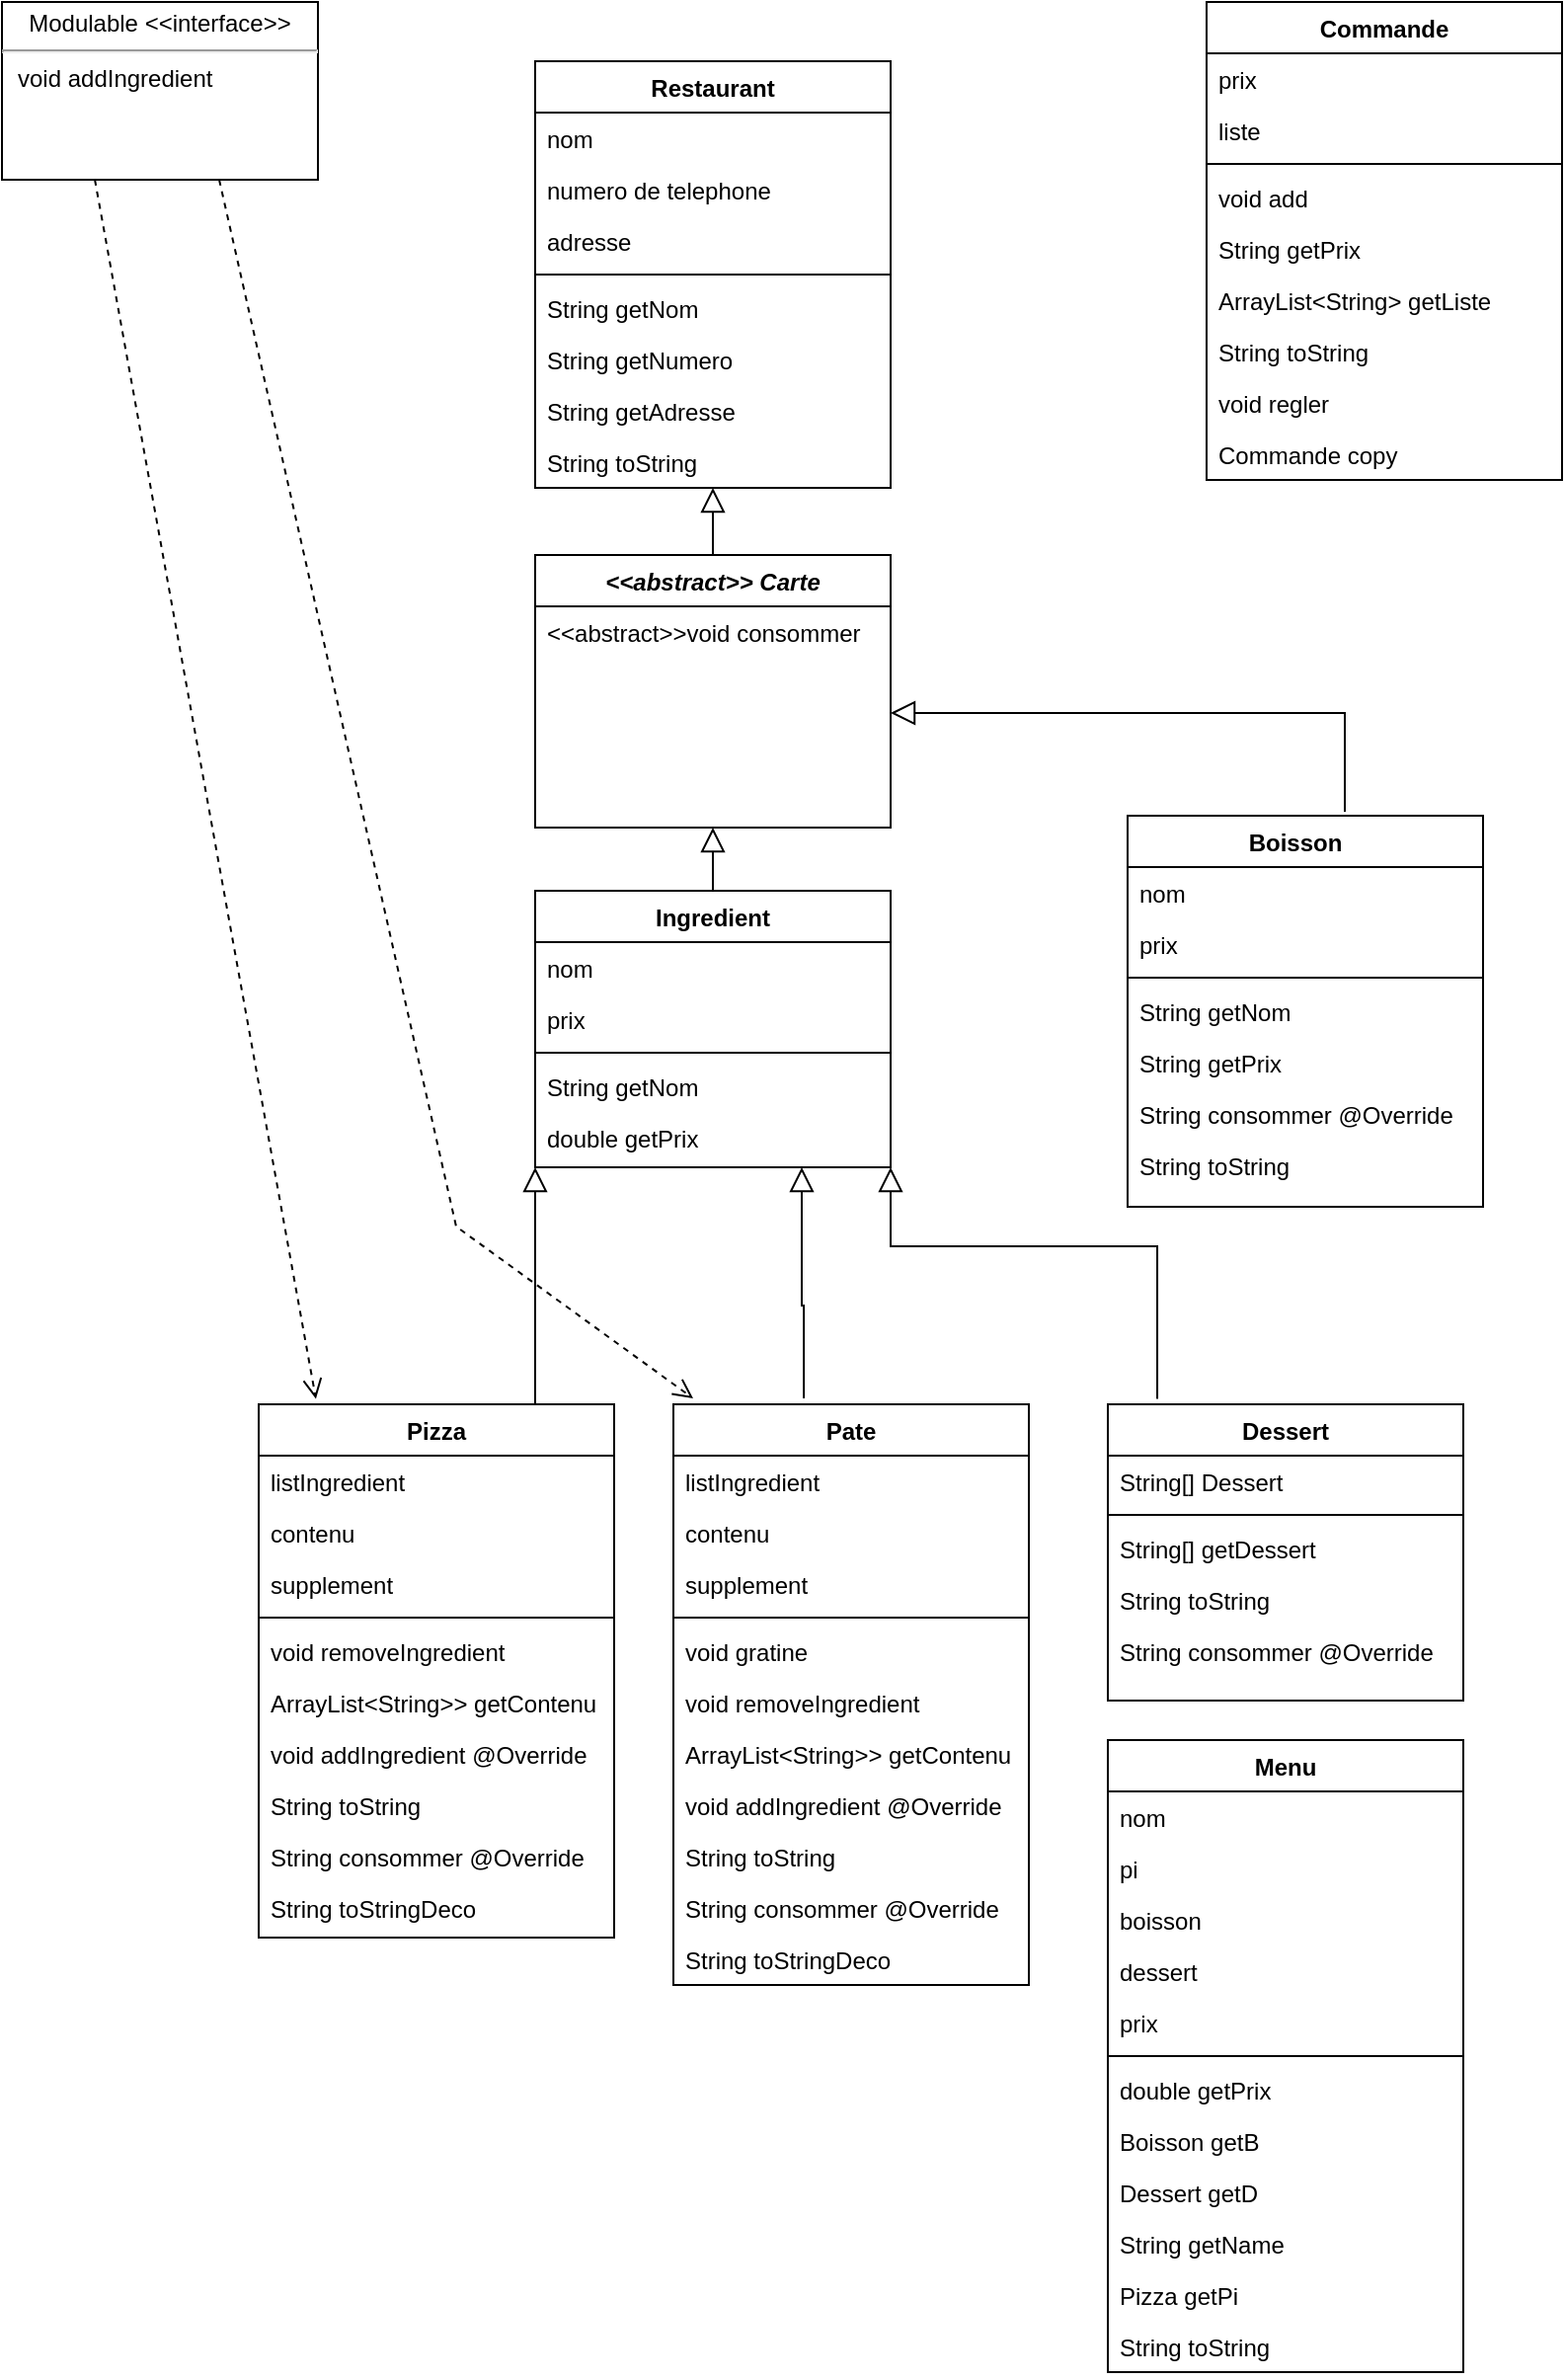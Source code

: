 <mxfile version="15.9.1" type="github">
  <diagram id="C5RBs43oDa-KdzZeNtuy" name="Page-1">
    <mxGraphModel dx="1997" dy="1205" grid="1" gridSize="10" guides="1" tooltips="1" connect="1" arrows="1" fold="1" page="1" pageScale="1" pageWidth="827" pageHeight="1169" math="0" shadow="0">
      <root>
        <mxCell id="WIyWlLk6GJQsqaUBKTNV-0" />
        <mxCell id="WIyWlLk6GJQsqaUBKTNV-1" parent="WIyWlLk6GJQsqaUBKTNV-0" />
        <mxCell id="zkfFHV4jXpPFQw0GAbJ--0" value="Restaurant" style="swimlane;fontStyle=1;align=center;verticalAlign=top;childLayout=stackLayout;horizontal=1;startSize=26;horizontalStack=0;resizeParent=1;resizeLast=0;collapsible=1;marginBottom=0;rounded=0;shadow=0;strokeWidth=1;" parent="WIyWlLk6GJQsqaUBKTNV-1" vertex="1">
          <mxGeometry x="290" y="50" width="180" height="216" as="geometry">
            <mxRectangle x="230" y="140" width="160" height="26" as="alternateBounds" />
          </mxGeometry>
        </mxCell>
        <mxCell id="zkfFHV4jXpPFQw0GAbJ--1" value="nom" style="text;align=left;verticalAlign=top;spacingLeft=4;spacingRight=4;overflow=hidden;rotatable=0;points=[[0,0.5],[1,0.5]];portConstraint=eastwest;" parent="zkfFHV4jXpPFQw0GAbJ--0" vertex="1">
          <mxGeometry y="26" width="180" height="26" as="geometry" />
        </mxCell>
        <mxCell id="zkfFHV4jXpPFQw0GAbJ--2" value="numero de telephone" style="text;align=left;verticalAlign=top;spacingLeft=4;spacingRight=4;overflow=hidden;rotatable=0;points=[[0,0.5],[1,0.5]];portConstraint=eastwest;rounded=0;shadow=0;html=0;" parent="zkfFHV4jXpPFQw0GAbJ--0" vertex="1">
          <mxGeometry y="52" width="180" height="26" as="geometry" />
        </mxCell>
        <mxCell id="zkfFHV4jXpPFQw0GAbJ--3" value="adresse" style="text;align=left;verticalAlign=top;spacingLeft=4;spacingRight=4;overflow=hidden;rotatable=0;points=[[0,0.5],[1,0.5]];portConstraint=eastwest;rounded=0;shadow=0;html=0;" parent="zkfFHV4jXpPFQw0GAbJ--0" vertex="1">
          <mxGeometry y="78" width="180" height="26" as="geometry" />
        </mxCell>
        <mxCell id="zkfFHV4jXpPFQw0GAbJ--4" value="" style="line;html=1;strokeWidth=1;align=left;verticalAlign=middle;spacingTop=-1;spacingLeft=3;spacingRight=3;rotatable=0;labelPosition=right;points=[];portConstraint=eastwest;" parent="zkfFHV4jXpPFQw0GAbJ--0" vertex="1">
          <mxGeometry y="104" width="180" height="8" as="geometry" />
        </mxCell>
        <mxCell id="zkfFHV4jXpPFQw0GAbJ--5" value="String getNom" style="text;align=left;verticalAlign=top;spacingLeft=4;spacingRight=4;overflow=hidden;rotatable=0;points=[[0,0.5],[1,0.5]];portConstraint=eastwest;" parent="zkfFHV4jXpPFQw0GAbJ--0" vertex="1">
          <mxGeometry y="112" width="180" height="26" as="geometry" />
        </mxCell>
        <mxCell id="q34xZDGf0v6jk9sC9cju-0" value="String getNumero" style="text;align=left;verticalAlign=top;spacingLeft=4;spacingRight=4;overflow=hidden;rotatable=0;points=[[0,0.5],[1,0.5]];portConstraint=eastwest;" parent="zkfFHV4jXpPFQw0GAbJ--0" vertex="1">
          <mxGeometry y="138" width="180" height="26" as="geometry" />
        </mxCell>
        <mxCell id="q34xZDGf0v6jk9sC9cju-1" value="String getAdresse" style="text;align=left;verticalAlign=top;spacingLeft=4;spacingRight=4;overflow=hidden;rotatable=0;points=[[0,0.5],[1,0.5]];portConstraint=eastwest;" parent="zkfFHV4jXpPFQw0GAbJ--0" vertex="1">
          <mxGeometry y="164" width="180" height="26" as="geometry" />
        </mxCell>
        <mxCell id="q34xZDGf0v6jk9sC9cju-2" value="String toString" style="text;align=left;verticalAlign=top;spacingLeft=4;spacingRight=4;overflow=hidden;rotatable=0;points=[[0,0.5],[1,0.5]];portConstraint=eastwest;" parent="zkfFHV4jXpPFQw0GAbJ--0" vertex="1">
          <mxGeometry y="190" width="180" height="26" as="geometry" />
        </mxCell>
        <mxCell id="zkfFHV4jXpPFQw0GAbJ--6" value="&lt;&lt;abstract&gt;&gt; Carte" style="swimlane;fontStyle=3;align=center;verticalAlign=top;childLayout=stackLayout;horizontal=1;startSize=26;horizontalStack=0;resizeParent=1;resizeLast=0;collapsible=1;marginBottom=0;rounded=0;shadow=0;strokeWidth=1;" parent="WIyWlLk6GJQsqaUBKTNV-1" vertex="1">
          <mxGeometry x="290" y="300" width="180" height="138" as="geometry">
            <mxRectangle x="130" y="380" width="160" height="26" as="alternateBounds" />
          </mxGeometry>
        </mxCell>
        <mxCell id="zkfFHV4jXpPFQw0GAbJ--10" value="&lt;&lt;abstract&gt;&gt;void consommer" style="text;align=left;verticalAlign=top;spacingLeft=4;spacingRight=4;overflow=hidden;rotatable=0;points=[[0,0.5],[1,0.5]];portConstraint=eastwest;fontStyle=0" parent="zkfFHV4jXpPFQw0GAbJ--6" vertex="1">
          <mxGeometry y="26" width="180" height="26" as="geometry" />
        </mxCell>
        <mxCell id="zkfFHV4jXpPFQw0GAbJ--12" value="" style="endArrow=block;endSize=10;endFill=0;shadow=0;strokeWidth=1;rounded=0;edgeStyle=elbowEdgeStyle;elbow=vertical;" parent="WIyWlLk6GJQsqaUBKTNV-1" source="zkfFHV4jXpPFQw0GAbJ--6" target="zkfFHV4jXpPFQw0GAbJ--0" edge="1">
          <mxGeometry width="160" relative="1" as="geometry">
            <mxPoint x="200" y="203" as="sourcePoint" />
            <mxPoint x="200" y="203" as="targetPoint" />
          </mxGeometry>
        </mxCell>
        <mxCell id="q34xZDGf0v6jk9sC9cju-5" value="Ingredient" style="swimlane;fontStyle=1;align=center;verticalAlign=top;childLayout=stackLayout;horizontal=1;startSize=26;horizontalStack=0;resizeParent=1;resizeLast=0;collapsible=1;marginBottom=0;rounded=0;shadow=0;strokeWidth=1;" parent="WIyWlLk6GJQsqaUBKTNV-1" vertex="1">
          <mxGeometry x="290" y="470" width="180" height="140" as="geometry">
            <mxRectangle x="230" y="140" width="160" height="26" as="alternateBounds" />
          </mxGeometry>
        </mxCell>
        <mxCell id="q34xZDGf0v6jk9sC9cju-6" value="nom" style="text;align=left;verticalAlign=top;spacingLeft=4;spacingRight=4;overflow=hidden;rotatable=0;points=[[0,0.5],[1,0.5]];portConstraint=eastwest;" parent="q34xZDGf0v6jk9sC9cju-5" vertex="1">
          <mxGeometry y="26" width="180" height="26" as="geometry" />
        </mxCell>
        <mxCell id="q34xZDGf0v6jk9sC9cju-7" value="prix" style="text;align=left;verticalAlign=top;spacingLeft=4;spacingRight=4;overflow=hidden;rotatable=0;points=[[0,0.5],[1,0.5]];portConstraint=eastwest;rounded=0;shadow=0;html=0;" parent="q34xZDGf0v6jk9sC9cju-5" vertex="1">
          <mxGeometry y="52" width="180" height="26" as="geometry" />
        </mxCell>
        <mxCell id="q34xZDGf0v6jk9sC9cju-9" value="" style="line;html=1;strokeWidth=1;align=left;verticalAlign=middle;spacingTop=-1;spacingLeft=3;spacingRight=3;rotatable=0;labelPosition=right;points=[];portConstraint=eastwest;" parent="q34xZDGf0v6jk9sC9cju-5" vertex="1">
          <mxGeometry y="78" width="180" height="8" as="geometry" />
        </mxCell>
        <mxCell id="q34xZDGf0v6jk9sC9cju-11" value="String getNom   " style="text;align=left;verticalAlign=top;spacingLeft=4;spacingRight=4;overflow=hidden;rotatable=0;points=[[0,0.5],[1,0.5]];portConstraint=eastwest;" parent="q34xZDGf0v6jk9sC9cju-5" vertex="1">
          <mxGeometry y="86" width="180" height="26" as="geometry" />
        </mxCell>
        <mxCell id="q34xZDGf0v6jk9sC9cju-12" value="double getPrix" style="text;align=left;verticalAlign=top;spacingLeft=4;spacingRight=4;overflow=hidden;rotatable=0;points=[[0,0.5],[1,0.5]];portConstraint=eastwest;" parent="q34xZDGf0v6jk9sC9cju-5" vertex="1">
          <mxGeometry y="112" width="180" height="26" as="geometry" />
        </mxCell>
        <mxCell id="q34xZDGf0v6jk9sC9cju-15" value="" style="endArrow=block;endSize=10;endFill=0;shadow=0;strokeWidth=1;rounded=0;edgeStyle=elbowEdgeStyle;elbow=vertical;exitX=0.5;exitY=0;exitDx=0;exitDy=0;entryX=0.5;entryY=1;entryDx=0;entryDy=0;" parent="WIyWlLk6GJQsqaUBKTNV-1" source="q34xZDGf0v6jk9sC9cju-5" target="zkfFHV4jXpPFQw0GAbJ--6" edge="1">
          <mxGeometry width="160" relative="1" as="geometry">
            <mxPoint x="390" y="310" as="sourcePoint" />
            <mxPoint x="359" y="440" as="targetPoint" />
            <Array as="points">
              <mxPoint x="370" y="455" />
            </Array>
          </mxGeometry>
        </mxCell>
        <mxCell id="q34xZDGf0v6jk9sC9cju-16" value="Boisson   " style="swimlane;fontStyle=1;align=center;verticalAlign=top;childLayout=stackLayout;horizontal=1;startSize=26;horizontalStack=0;resizeParent=1;resizeLast=0;collapsible=1;marginBottom=0;rounded=0;shadow=0;strokeWidth=1;" parent="WIyWlLk6GJQsqaUBKTNV-1" vertex="1">
          <mxGeometry x="590" y="432" width="180" height="198" as="geometry">
            <mxRectangle x="230" y="140" width="160" height="26" as="alternateBounds" />
          </mxGeometry>
        </mxCell>
        <mxCell id="q34xZDGf0v6jk9sC9cju-17" value="nom" style="text;align=left;verticalAlign=top;spacingLeft=4;spacingRight=4;overflow=hidden;rotatable=0;points=[[0,0.5],[1,0.5]];portConstraint=eastwest;" parent="q34xZDGf0v6jk9sC9cju-16" vertex="1">
          <mxGeometry y="26" width="180" height="26" as="geometry" />
        </mxCell>
        <mxCell id="q34xZDGf0v6jk9sC9cju-19" value="prix" style="text;align=left;verticalAlign=top;spacingLeft=4;spacingRight=4;overflow=hidden;rotatable=0;points=[[0,0.5],[1,0.5]];portConstraint=eastwest;rounded=0;shadow=0;html=0;" parent="q34xZDGf0v6jk9sC9cju-16" vertex="1">
          <mxGeometry y="52" width="180" height="26" as="geometry" />
        </mxCell>
        <mxCell id="q34xZDGf0v6jk9sC9cju-20" value="" style="line;html=1;strokeWidth=1;align=left;verticalAlign=middle;spacingTop=-1;spacingLeft=3;spacingRight=3;rotatable=0;labelPosition=right;points=[];portConstraint=eastwest;" parent="q34xZDGf0v6jk9sC9cju-16" vertex="1">
          <mxGeometry y="78" width="180" height="8" as="geometry" />
        </mxCell>
        <mxCell id="q34xZDGf0v6jk9sC9cju-21" value="String getNom" style="text;align=left;verticalAlign=top;spacingLeft=4;spacingRight=4;overflow=hidden;rotatable=0;points=[[0,0.5],[1,0.5]];portConstraint=eastwest;" parent="q34xZDGf0v6jk9sC9cju-16" vertex="1">
          <mxGeometry y="86" width="180" height="26" as="geometry" />
        </mxCell>
        <mxCell id="q34xZDGf0v6jk9sC9cju-22" value="String getPrix" style="text;align=left;verticalAlign=top;spacingLeft=4;spacingRight=4;overflow=hidden;rotatable=0;points=[[0,0.5],[1,0.5]];portConstraint=eastwest;" parent="q34xZDGf0v6jk9sC9cju-16" vertex="1">
          <mxGeometry y="112" width="180" height="26" as="geometry" />
        </mxCell>
        <mxCell id="q34xZDGf0v6jk9sC9cju-23" value="String consommer @Override" style="text;align=left;verticalAlign=top;spacingLeft=4;spacingRight=4;overflow=hidden;rotatable=0;points=[[0,0.5],[1,0.5]];portConstraint=eastwest;" parent="q34xZDGf0v6jk9sC9cju-16" vertex="1">
          <mxGeometry y="138" width="180" height="26" as="geometry" />
        </mxCell>
        <mxCell id="q34xZDGf0v6jk9sC9cju-24" value="String toString" style="text;align=left;verticalAlign=top;spacingLeft=4;spacingRight=4;overflow=hidden;rotatable=0;points=[[0,0.5],[1,0.5]];portConstraint=eastwest;" parent="q34xZDGf0v6jk9sC9cju-16" vertex="1">
          <mxGeometry y="164" width="180" height="26" as="geometry" />
        </mxCell>
        <mxCell id="q34xZDGf0v6jk9sC9cju-34" value="" style="endArrow=block;endSize=10;endFill=0;shadow=0;strokeWidth=1;rounded=0;edgeStyle=elbowEdgeStyle;elbow=vertical;" parent="WIyWlLk6GJQsqaUBKTNV-1" edge="1">
          <mxGeometry width="160" relative="1" as="geometry">
            <mxPoint x="700" y="430" as="sourcePoint" />
            <mxPoint x="470" y="380" as="targetPoint" />
            <Array as="points">
              <mxPoint x="590" y="380" />
            </Array>
          </mxGeometry>
        </mxCell>
        <mxCell id="3DKk4VJXZRnFN6itO1Eb-0" value="&lt;p style=&quot;margin: 4px 0px 0px ; text-align: center&quot;&gt;Modulable &amp;lt;&amp;lt;interface&amp;gt;&amp;gt;&lt;/p&gt;&lt;hr&gt;&lt;p style=&quot;margin: 0px ; margin-left: 8px&quot;&gt;void addIngredient&amp;nbsp;&lt;/p&gt;" style="verticalAlign=top;align=left;overflow=fill;fontSize=12;fontFamily=Helvetica;html=1;" vertex="1" parent="WIyWlLk6GJQsqaUBKTNV-1">
          <mxGeometry x="20" y="20" width="160" height="90" as="geometry" />
        </mxCell>
        <mxCell id="3DKk4VJXZRnFN6itO1Eb-1" value="" style="html=1;verticalAlign=bottom;endArrow=open;dashed=1;endSize=8;rounded=0;exitX=0.294;exitY=1;exitDx=0;exitDy=0;exitPerimeter=0;entryX=0.161;entryY=-0.01;entryDx=0;entryDy=0;entryPerimeter=0;" edge="1" parent="WIyWlLk6GJQsqaUBKTNV-1" source="3DKk4VJXZRnFN6itO1Eb-0" target="3DKk4VJXZRnFN6itO1Eb-27">
          <mxGeometry relative="1" as="geometry">
            <mxPoint x="450" y="380" as="sourcePoint" />
            <mxPoint x="100" y="480" as="targetPoint" />
            <Array as="points" />
          </mxGeometry>
        </mxCell>
        <mxCell id="3DKk4VJXZRnFN6itO1Eb-5" value="" style="endArrow=block;endSize=10;endFill=0;shadow=0;strokeWidth=1;rounded=0;edgeStyle=elbowEdgeStyle;elbow=vertical;exitX=0.139;exitY=-0.018;exitDx=0;exitDy=0;exitPerimeter=0;" edge="1" parent="WIyWlLk6GJQsqaUBKTNV-1" source="3DKk4VJXZRnFN6itO1Eb-14">
          <mxGeometry width="160" relative="1" as="geometry">
            <mxPoint x="700" y="720" as="sourcePoint" />
            <mxPoint x="470" y="610" as="targetPoint" />
            <Array as="points">
              <mxPoint x="600" y="650" />
            </Array>
          </mxGeometry>
        </mxCell>
        <mxCell id="3DKk4VJXZRnFN6itO1Eb-6" value="" style="endArrow=block;endSize=10;endFill=0;shadow=0;strokeWidth=1;rounded=0;edgeStyle=elbowEdgeStyle;elbow=vertical;entryX=0.75;entryY=1;entryDx=0;entryDy=0;exitX=0.367;exitY=-0.01;exitDx=0;exitDy=0;exitPerimeter=0;" edge="1" parent="WIyWlLk6GJQsqaUBKTNV-1" source="3DKk4VJXZRnFN6itO1Eb-8" target="q34xZDGf0v6jk9sC9cju-5">
          <mxGeometry width="160" relative="1" as="geometry">
            <mxPoint x="430" y="730" as="sourcePoint" />
            <mxPoint x="200" y="680" as="targetPoint" />
            <Array as="points">
              <mxPoint x="320" y="680" />
            </Array>
          </mxGeometry>
        </mxCell>
        <mxCell id="3DKk4VJXZRnFN6itO1Eb-7" value="" style="endArrow=block;endSize=10;endFill=0;shadow=0;strokeWidth=1;rounded=0;edgeStyle=elbowEdgeStyle;elbow=vertical;entryX=0;entryY=1;entryDx=0;entryDy=0;" edge="1" parent="WIyWlLk6GJQsqaUBKTNV-1" target="q34xZDGf0v6jk9sC9cju-5">
          <mxGeometry width="160" relative="1" as="geometry">
            <mxPoint x="290" y="730" as="sourcePoint" />
            <mxPoint x="60" y="680" as="targetPoint" />
            <Array as="points">
              <mxPoint x="180" y="680" />
            </Array>
          </mxGeometry>
        </mxCell>
        <mxCell id="3DKk4VJXZRnFN6itO1Eb-8" value="Pate" style="swimlane;fontStyle=1;align=center;verticalAlign=top;childLayout=stackLayout;horizontal=1;startSize=26;horizontalStack=0;resizeParent=1;resizeLast=0;collapsible=1;marginBottom=0;rounded=0;shadow=0;strokeWidth=1;" vertex="1" parent="WIyWlLk6GJQsqaUBKTNV-1">
          <mxGeometry x="360" y="730" width="180" height="294" as="geometry">
            <mxRectangle x="230" y="140" width="160" height="26" as="alternateBounds" />
          </mxGeometry>
        </mxCell>
        <mxCell id="3DKk4VJXZRnFN6itO1Eb-9" value="listIngredient" style="text;align=left;verticalAlign=top;spacingLeft=4;spacingRight=4;overflow=hidden;rotatable=0;points=[[0,0.5],[1,0.5]];portConstraint=eastwest;" vertex="1" parent="3DKk4VJXZRnFN6itO1Eb-8">
          <mxGeometry y="26" width="180" height="26" as="geometry" />
        </mxCell>
        <mxCell id="3DKk4VJXZRnFN6itO1Eb-10" value="contenu" style="text;align=left;verticalAlign=top;spacingLeft=4;spacingRight=4;overflow=hidden;rotatable=0;points=[[0,0.5],[1,0.5]];portConstraint=eastwest;rounded=0;shadow=0;html=0;" vertex="1" parent="3DKk4VJXZRnFN6itO1Eb-8">
          <mxGeometry y="52" width="180" height="26" as="geometry" />
        </mxCell>
        <mxCell id="3DKk4VJXZRnFN6itO1Eb-12" value="supplement" style="text;align=left;verticalAlign=top;spacingLeft=4;spacingRight=4;overflow=hidden;rotatable=0;points=[[0,0.5],[1,0.5]];portConstraint=eastwest;" vertex="1" parent="3DKk4VJXZRnFN6itO1Eb-8">
          <mxGeometry y="78" width="180" height="26" as="geometry" />
        </mxCell>
        <mxCell id="3DKk4VJXZRnFN6itO1Eb-11" value="" style="line;html=1;strokeWidth=1;align=left;verticalAlign=middle;spacingTop=-1;spacingLeft=3;spacingRight=3;rotatable=0;labelPosition=right;points=[];portConstraint=eastwest;" vertex="1" parent="3DKk4VJXZRnFN6itO1Eb-8">
          <mxGeometry y="104" width="180" height="8" as="geometry" />
        </mxCell>
        <mxCell id="3DKk4VJXZRnFN6itO1Eb-13" value="void gratine" style="text;align=left;verticalAlign=top;spacingLeft=4;spacingRight=4;overflow=hidden;rotatable=0;points=[[0,0.5],[1,0.5]];portConstraint=eastwest;" vertex="1" parent="3DKk4VJXZRnFN6itO1Eb-8">
          <mxGeometry y="112" width="180" height="26" as="geometry" />
        </mxCell>
        <mxCell id="3DKk4VJXZRnFN6itO1Eb-21" value="void removeIngredient" style="text;align=left;verticalAlign=top;spacingLeft=4;spacingRight=4;overflow=hidden;rotatable=0;points=[[0,0.5],[1,0.5]];portConstraint=eastwest;rounded=0;shadow=0;html=0;" vertex="1" parent="3DKk4VJXZRnFN6itO1Eb-8">
          <mxGeometry y="138" width="180" height="26" as="geometry" />
        </mxCell>
        <mxCell id="3DKk4VJXZRnFN6itO1Eb-22" value="ArrayList&lt;String&gt;&gt; getContenu" style="text;align=left;verticalAlign=top;spacingLeft=4;spacingRight=4;overflow=hidden;rotatable=0;points=[[0,0.5],[1,0.5]];portConstraint=eastwest;rounded=0;shadow=0;html=0;" vertex="1" parent="3DKk4VJXZRnFN6itO1Eb-8">
          <mxGeometry y="164" width="180" height="26" as="geometry" />
        </mxCell>
        <mxCell id="3DKk4VJXZRnFN6itO1Eb-23" value="void addIngredient @Override" style="text;align=left;verticalAlign=top;spacingLeft=4;spacingRight=4;overflow=hidden;rotatable=0;points=[[0,0.5],[1,0.5]];portConstraint=eastwest;rounded=0;shadow=0;html=0;" vertex="1" parent="3DKk4VJXZRnFN6itO1Eb-8">
          <mxGeometry y="190" width="180" height="26" as="geometry" />
        </mxCell>
        <mxCell id="3DKk4VJXZRnFN6itO1Eb-24" value="String toString" style="text;align=left;verticalAlign=top;spacingLeft=4;spacingRight=4;overflow=hidden;rotatable=0;points=[[0,0.5],[1,0.5]];portConstraint=eastwest;rounded=0;shadow=0;html=0;" vertex="1" parent="3DKk4VJXZRnFN6itO1Eb-8">
          <mxGeometry y="216" width="180" height="26" as="geometry" />
        </mxCell>
        <mxCell id="3DKk4VJXZRnFN6itO1Eb-25" value="String consommer @Override" style="text;align=left;verticalAlign=top;spacingLeft=4;spacingRight=4;overflow=hidden;rotatable=0;points=[[0,0.5],[1,0.5]];portConstraint=eastwest;rounded=0;shadow=0;html=0;" vertex="1" parent="3DKk4VJXZRnFN6itO1Eb-8">
          <mxGeometry y="242" width="180" height="26" as="geometry" />
        </mxCell>
        <mxCell id="3DKk4VJXZRnFN6itO1Eb-26" value="String toStringDeco" style="text;align=left;verticalAlign=top;spacingLeft=4;spacingRight=4;overflow=hidden;rotatable=0;points=[[0,0.5],[1,0.5]];portConstraint=eastwest;rounded=0;shadow=0;html=0;" vertex="1" parent="3DKk4VJXZRnFN6itO1Eb-8">
          <mxGeometry y="268" width="180" height="26" as="geometry" />
        </mxCell>
        <mxCell id="3DKk4VJXZRnFN6itO1Eb-14" value="Dessert" style="swimlane;fontStyle=1;align=center;verticalAlign=top;childLayout=stackLayout;horizontal=1;startSize=26;horizontalStack=0;resizeParent=1;resizeLast=0;collapsible=1;marginBottom=0;rounded=0;shadow=0;strokeWidth=1;" vertex="1" parent="WIyWlLk6GJQsqaUBKTNV-1">
          <mxGeometry x="580" y="730" width="180" height="150" as="geometry">
            <mxRectangle x="230" y="140" width="160" height="26" as="alternateBounds" />
          </mxGeometry>
        </mxCell>
        <mxCell id="3DKk4VJXZRnFN6itO1Eb-15" value="String[] Dessert" style="text;align=left;verticalAlign=top;spacingLeft=4;spacingRight=4;overflow=hidden;rotatable=0;points=[[0,0.5],[1,0.5]];portConstraint=eastwest;" vertex="1" parent="3DKk4VJXZRnFN6itO1Eb-14">
          <mxGeometry y="26" width="180" height="26" as="geometry" />
        </mxCell>
        <mxCell id="3DKk4VJXZRnFN6itO1Eb-17" value="" style="line;html=1;strokeWidth=1;align=left;verticalAlign=middle;spacingTop=-1;spacingLeft=3;spacingRight=3;rotatable=0;labelPosition=right;points=[];portConstraint=eastwest;" vertex="1" parent="3DKk4VJXZRnFN6itO1Eb-14">
          <mxGeometry y="52" width="180" height="8" as="geometry" />
        </mxCell>
        <mxCell id="3DKk4VJXZRnFN6itO1Eb-18" value="String[] getDessert" style="text;align=left;verticalAlign=top;spacingLeft=4;spacingRight=4;overflow=hidden;rotatable=0;points=[[0,0.5],[1,0.5]];portConstraint=eastwest;" vertex="1" parent="3DKk4VJXZRnFN6itO1Eb-14">
          <mxGeometry y="60" width="180" height="26" as="geometry" />
        </mxCell>
        <mxCell id="3DKk4VJXZRnFN6itO1Eb-19" value="String toString " style="text;align=left;verticalAlign=top;spacingLeft=4;spacingRight=4;overflow=hidden;rotatable=0;points=[[0,0.5],[1,0.5]];portConstraint=eastwest;" vertex="1" parent="3DKk4VJXZRnFN6itO1Eb-14">
          <mxGeometry y="86" width="180" height="26" as="geometry" />
        </mxCell>
        <mxCell id="3DKk4VJXZRnFN6itO1Eb-20" value="String consommer @Override" style="text;align=left;verticalAlign=top;spacingLeft=4;spacingRight=4;overflow=hidden;rotatable=0;points=[[0,0.5],[1,0.5]];portConstraint=eastwest;" vertex="1" parent="3DKk4VJXZRnFN6itO1Eb-14">
          <mxGeometry y="112" width="180" height="26" as="geometry" />
        </mxCell>
        <mxCell id="3DKk4VJXZRnFN6itO1Eb-27" value="Pizza" style="swimlane;fontStyle=1;align=center;verticalAlign=top;childLayout=stackLayout;horizontal=1;startSize=26;horizontalStack=0;resizeParent=1;resizeLast=0;collapsible=1;marginBottom=0;rounded=0;shadow=0;strokeWidth=1;" vertex="1" parent="WIyWlLk6GJQsqaUBKTNV-1">
          <mxGeometry x="150" y="730" width="180" height="270" as="geometry">
            <mxRectangle x="230" y="140" width="160" height="26" as="alternateBounds" />
          </mxGeometry>
        </mxCell>
        <mxCell id="3DKk4VJXZRnFN6itO1Eb-28" value="listIngredient" style="text;align=left;verticalAlign=top;spacingLeft=4;spacingRight=4;overflow=hidden;rotatable=0;points=[[0,0.5],[1,0.5]];portConstraint=eastwest;" vertex="1" parent="3DKk4VJXZRnFN6itO1Eb-27">
          <mxGeometry y="26" width="180" height="26" as="geometry" />
        </mxCell>
        <mxCell id="3DKk4VJXZRnFN6itO1Eb-29" value="contenu" style="text;align=left;verticalAlign=top;spacingLeft=4;spacingRight=4;overflow=hidden;rotatable=0;points=[[0,0.5],[1,0.5]];portConstraint=eastwest;rounded=0;shadow=0;html=0;" vertex="1" parent="3DKk4VJXZRnFN6itO1Eb-27">
          <mxGeometry y="52" width="180" height="26" as="geometry" />
        </mxCell>
        <mxCell id="3DKk4VJXZRnFN6itO1Eb-30" value="supplement" style="text;align=left;verticalAlign=top;spacingLeft=4;spacingRight=4;overflow=hidden;rotatable=0;points=[[0,0.5],[1,0.5]];portConstraint=eastwest;" vertex="1" parent="3DKk4VJXZRnFN6itO1Eb-27">
          <mxGeometry y="78" width="180" height="26" as="geometry" />
        </mxCell>
        <mxCell id="3DKk4VJXZRnFN6itO1Eb-31" value="" style="line;html=1;strokeWidth=1;align=left;verticalAlign=middle;spacingTop=-1;spacingLeft=3;spacingRight=3;rotatable=0;labelPosition=right;points=[];portConstraint=eastwest;" vertex="1" parent="3DKk4VJXZRnFN6itO1Eb-27">
          <mxGeometry y="104" width="180" height="8" as="geometry" />
        </mxCell>
        <mxCell id="3DKk4VJXZRnFN6itO1Eb-33" value="void removeIngredient" style="text;align=left;verticalAlign=top;spacingLeft=4;spacingRight=4;overflow=hidden;rotatable=0;points=[[0,0.5],[1,0.5]];portConstraint=eastwest;rounded=0;shadow=0;html=0;" vertex="1" parent="3DKk4VJXZRnFN6itO1Eb-27">
          <mxGeometry y="112" width="180" height="26" as="geometry" />
        </mxCell>
        <mxCell id="3DKk4VJXZRnFN6itO1Eb-34" value="ArrayList&lt;String&gt;&gt; getContenu" style="text;align=left;verticalAlign=top;spacingLeft=4;spacingRight=4;overflow=hidden;rotatable=0;points=[[0,0.5],[1,0.5]];portConstraint=eastwest;rounded=0;shadow=0;html=0;" vertex="1" parent="3DKk4VJXZRnFN6itO1Eb-27">
          <mxGeometry y="138" width="180" height="26" as="geometry" />
        </mxCell>
        <mxCell id="3DKk4VJXZRnFN6itO1Eb-35" value="void addIngredient @Override" style="text;align=left;verticalAlign=top;spacingLeft=4;spacingRight=4;overflow=hidden;rotatable=0;points=[[0,0.5],[1,0.5]];portConstraint=eastwest;rounded=0;shadow=0;html=0;" vertex="1" parent="3DKk4VJXZRnFN6itO1Eb-27">
          <mxGeometry y="164" width="180" height="26" as="geometry" />
        </mxCell>
        <mxCell id="3DKk4VJXZRnFN6itO1Eb-36" value="String toString" style="text;align=left;verticalAlign=top;spacingLeft=4;spacingRight=4;overflow=hidden;rotatable=0;points=[[0,0.5],[1,0.5]];portConstraint=eastwest;rounded=0;shadow=0;html=0;" vertex="1" parent="3DKk4VJXZRnFN6itO1Eb-27">
          <mxGeometry y="190" width="180" height="26" as="geometry" />
        </mxCell>
        <mxCell id="3DKk4VJXZRnFN6itO1Eb-37" value="String consommer @Override" style="text;align=left;verticalAlign=top;spacingLeft=4;spacingRight=4;overflow=hidden;rotatable=0;points=[[0,0.5],[1,0.5]];portConstraint=eastwest;rounded=0;shadow=0;html=0;" vertex="1" parent="3DKk4VJXZRnFN6itO1Eb-27">
          <mxGeometry y="216" width="180" height="26" as="geometry" />
        </mxCell>
        <mxCell id="3DKk4VJXZRnFN6itO1Eb-38" value="String toStringDeco" style="text;align=left;verticalAlign=top;spacingLeft=4;spacingRight=4;overflow=hidden;rotatable=0;points=[[0,0.5],[1,0.5]];portConstraint=eastwest;rounded=0;shadow=0;html=0;" vertex="1" parent="3DKk4VJXZRnFN6itO1Eb-27">
          <mxGeometry y="242" width="180" height="26" as="geometry" />
        </mxCell>
        <mxCell id="3DKk4VJXZRnFN6itO1Eb-39" value="" style="html=1;verticalAlign=bottom;endArrow=open;dashed=1;endSize=8;rounded=0;exitX=0.294;exitY=1;exitDx=0;exitDy=0;exitPerimeter=0;" edge="1" parent="WIyWlLk6GJQsqaUBKTNV-1">
          <mxGeometry relative="1" as="geometry">
            <mxPoint x="130.0" y="110" as="sourcePoint" />
            <mxPoint x="370" y="727" as="targetPoint" />
            <Array as="points">
              <mxPoint x="250" y="640" />
            </Array>
          </mxGeometry>
        </mxCell>
        <mxCell id="3DKk4VJXZRnFN6itO1Eb-40" value="Commande" style="swimlane;fontStyle=1;align=center;verticalAlign=top;childLayout=stackLayout;horizontal=1;startSize=26;horizontalStack=0;resizeParent=1;resizeLast=0;collapsible=1;marginBottom=0;rounded=0;shadow=0;strokeWidth=1;" vertex="1" parent="WIyWlLk6GJQsqaUBKTNV-1">
          <mxGeometry x="630" y="20" width="180" height="242" as="geometry">
            <mxRectangle x="230" y="140" width="160" height="26" as="alternateBounds" />
          </mxGeometry>
        </mxCell>
        <mxCell id="3DKk4VJXZRnFN6itO1Eb-41" value="prix" style="text;align=left;verticalAlign=top;spacingLeft=4;spacingRight=4;overflow=hidden;rotatable=0;points=[[0,0.5],[1,0.5]];portConstraint=eastwest;" vertex="1" parent="3DKk4VJXZRnFN6itO1Eb-40">
          <mxGeometry y="26" width="180" height="26" as="geometry" />
        </mxCell>
        <mxCell id="3DKk4VJXZRnFN6itO1Eb-42" value="liste" style="text;align=left;verticalAlign=top;spacingLeft=4;spacingRight=4;overflow=hidden;rotatable=0;points=[[0,0.5],[1,0.5]];portConstraint=eastwest;rounded=0;shadow=0;html=0;" vertex="1" parent="3DKk4VJXZRnFN6itO1Eb-40">
          <mxGeometry y="52" width="180" height="26" as="geometry" />
        </mxCell>
        <mxCell id="3DKk4VJXZRnFN6itO1Eb-43" value="" style="line;html=1;strokeWidth=1;align=left;verticalAlign=middle;spacingTop=-1;spacingLeft=3;spacingRight=3;rotatable=0;labelPosition=right;points=[];portConstraint=eastwest;" vertex="1" parent="3DKk4VJXZRnFN6itO1Eb-40">
          <mxGeometry y="78" width="180" height="8" as="geometry" />
        </mxCell>
        <mxCell id="3DKk4VJXZRnFN6itO1Eb-44" value="void add" style="text;align=left;verticalAlign=top;spacingLeft=4;spacingRight=4;overflow=hidden;rotatable=0;points=[[0,0.5],[1,0.5]];portConstraint=eastwest;" vertex="1" parent="3DKk4VJXZRnFN6itO1Eb-40">
          <mxGeometry y="86" width="180" height="26" as="geometry" />
        </mxCell>
        <mxCell id="3DKk4VJXZRnFN6itO1Eb-45" value="String getPrix" style="text;align=left;verticalAlign=top;spacingLeft=4;spacingRight=4;overflow=hidden;rotatable=0;points=[[0,0.5],[1,0.5]];portConstraint=eastwest;" vertex="1" parent="3DKk4VJXZRnFN6itO1Eb-40">
          <mxGeometry y="112" width="180" height="26" as="geometry" />
        </mxCell>
        <mxCell id="3DKk4VJXZRnFN6itO1Eb-46" value="ArrayList&lt;String&gt; getListe" style="text;align=left;verticalAlign=top;spacingLeft=4;spacingRight=4;overflow=hidden;rotatable=0;points=[[0,0.5],[1,0.5]];portConstraint=eastwest;" vertex="1" parent="3DKk4VJXZRnFN6itO1Eb-40">
          <mxGeometry y="138" width="180" height="26" as="geometry" />
        </mxCell>
        <mxCell id="3DKk4VJXZRnFN6itO1Eb-47" value="String toString" style="text;align=left;verticalAlign=top;spacingLeft=4;spacingRight=4;overflow=hidden;rotatable=0;points=[[0,0.5],[1,0.5]];portConstraint=eastwest;" vertex="1" parent="3DKk4VJXZRnFN6itO1Eb-40">
          <mxGeometry y="164" width="180" height="26" as="geometry" />
        </mxCell>
        <mxCell id="3DKk4VJXZRnFN6itO1Eb-48" value="void regler" style="text;align=left;verticalAlign=top;spacingLeft=4;spacingRight=4;overflow=hidden;rotatable=0;points=[[0,0.5],[1,0.5]];portConstraint=eastwest;" vertex="1" parent="3DKk4VJXZRnFN6itO1Eb-40">
          <mxGeometry y="190" width="180" height="26" as="geometry" />
        </mxCell>
        <mxCell id="3DKk4VJXZRnFN6itO1Eb-49" value="Commande copy" style="text;align=left;verticalAlign=top;spacingLeft=4;spacingRight=4;overflow=hidden;rotatable=0;points=[[0,0.5],[1,0.5]];portConstraint=eastwest;" vertex="1" parent="3DKk4VJXZRnFN6itO1Eb-40">
          <mxGeometry y="216" width="180" height="26" as="geometry" />
        </mxCell>
        <mxCell id="3DKk4VJXZRnFN6itO1Eb-50" value="Menu" style="swimlane;fontStyle=1;align=center;verticalAlign=top;childLayout=stackLayout;horizontal=1;startSize=26;horizontalStack=0;resizeParent=1;resizeLast=0;collapsible=1;marginBottom=0;rounded=0;shadow=0;strokeWidth=1;" vertex="1" parent="WIyWlLk6GJQsqaUBKTNV-1">
          <mxGeometry x="580" y="900" width="180" height="320" as="geometry">
            <mxRectangle x="230" y="140" width="160" height="26" as="alternateBounds" />
          </mxGeometry>
        </mxCell>
        <mxCell id="3DKk4VJXZRnFN6itO1Eb-51" value="nom" style="text;align=left;verticalAlign=top;spacingLeft=4;spacingRight=4;overflow=hidden;rotatable=0;points=[[0,0.5],[1,0.5]];portConstraint=eastwest;" vertex="1" parent="3DKk4VJXZRnFN6itO1Eb-50">
          <mxGeometry y="26" width="180" height="26" as="geometry" />
        </mxCell>
        <mxCell id="3DKk4VJXZRnFN6itO1Eb-52" value="pi" style="text;align=left;verticalAlign=top;spacingLeft=4;spacingRight=4;overflow=hidden;rotatable=0;points=[[0,0.5],[1,0.5]];portConstraint=eastwest;rounded=0;shadow=0;html=0;" vertex="1" parent="3DKk4VJXZRnFN6itO1Eb-50">
          <mxGeometry y="52" width="180" height="26" as="geometry" />
        </mxCell>
        <mxCell id="3DKk4VJXZRnFN6itO1Eb-53" value="boisson" style="text;align=left;verticalAlign=top;spacingLeft=4;spacingRight=4;overflow=hidden;rotatable=0;points=[[0,0.5],[1,0.5]];portConstraint=eastwest;rounded=0;shadow=0;html=0;" vertex="1" parent="3DKk4VJXZRnFN6itO1Eb-50">
          <mxGeometry y="78" width="180" height="26" as="geometry" />
        </mxCell>
        <mxCell id="3DKk4VJXZRnFN6itO1Eb-55" value="dessert" style="text;align=left;verticalAlign=top;spacingLeft=4;spacingRight=4;overflow=hidden;rotatable=0;points=[[0,0.5],[1,0.5]];portConstraint=eastwest;" vertex="1" parent="3DKk4VJXZRnFN6itO1Eb-50">
          <mxGeometry y="104" width="180" height="26" as="geometry" />
        </mxCell>
        <mxCell id="3DKk4VJXZRnFN6itO1Eb-56" value="prix" style="text;align=left;verticalAlign=top;spacingLeft=4;spacingRight=4;overflow=hidden;rotatable=0;points=[[0,0.5],[1,0.5]];portConstraint=eastwest;" vertex="1" parent="3DKk4VJXZRnFN6itO1Eb-50">
          <mxGeometry y="130" width="180" height="26" as="geometry" />
        </mxCell>
        <mxCell id="3DKk4VJXZRnFN6itO1Eb-54" value="" style="line;html=1;strokeWidth=1;align=left;verticalAlign=middle;spacingTop=-1;spacingLeft=3;spacingRight=3;rotatable=0;labelPosition=right;points=[];portConstraint=eastwest;" vertex="1" parent="3DKk4VJXZRnFN6itO1Eb-50">
          <mxGeometry y="156" width="180" height="8" as="geometry" />
        </mxCell>
        <mxCell id="3DKk4VJXZRnFN6itO1Eb-57" value="double getPrix" style="text;align=left;verticalAlign=top;spacingLeft=4;spacingRight=4;overflow=hidden;rotatable=0;points=[[0,0.5],[1,0.5]];portConstraint=eastwest;" vertex="1" parent="3DKk4VJXZRnFN6itO1Eb-50">
          <mxGeometry y="164" width="180" height="26" as="geometry" />
        </mxCell>
        <mxCell id="3DKk4VJXZRnFN6itO1Eb-59" value="Boisson getB" style="text;align=left;verticalAlign=top;spacingLeft=4;spacingRight=4;overflow=hidden;rotatable=0;points=[[0,0.5],[1,0.5]];portConstraint=eastwest;rounded=0;shadow=0;html=0;" vertex="1" parent="3DKk4VJXZRnFN6itO1Eb-50">
          <mxGeometry y="190" width="180" height="26" as="geometry" />
        </mxCell>
        <mxCell id="3DKk4VJXZRnFN6itO1Eb-60" value="Dessert getD" style="text;align=left;verticalAlign=top;spacingLeft=4;spacingRight=4;overflow=hidden;rotatable=0;points=[[0,0.5],[1,0.5]];portConstraint=eastwest;rounded=0;shadow=0;html=0;" vertex="1" parent="3DKk4VJXZRnFN6itO1Eb-50">
          <mxGeometry y="216" width="180" height="26" as="geometry" />
        </mxCell>
        <mxCell id="3DKk4VJXZRnFN6itO1Eb-61" value="String getName" style="text;align=left;verticalAlign=top;spacingLeft=4;spacingRight=4;overflow=hidden;rotatable=0;points=[[0,0.5],[1,0.5]];portConstraint=eastwest;rounded=0;shadow=0;html=0;" vertex="1" parent="3DKk4VJXZRnFN6itO1Eb-50">
          <mxGeometry y="242" width="180" height="26" as="geometry" />
        </mxCell>
        <mxCell id="3DKk4VJXZRnFN6itO1Eb-62" value="Pizza getPi" style="text;align=left;verticalAlign=top;spacingLeft=4;spacingRight=4;overflow=hidden;rotatable=0;points=[[0,0.5],[1,0.5]];portConstraint=eastwest;rounded=0;shadow=0;html=0;" vertex="1" parent="3DKk4VJXZRnFN6itO1Eb-50">
          <mxGeometry y="268" width="180" height="26" as="geometry" />
        </mxCell>
        <mxCell id="3DKk4VJXZRnFN6itO1Eb-58" value="String toString" style="text;align=left;verticalAlign=top;spacingLeft=4;spacingRight=4;overflow=hidden;rotatable=0;points=[[0,0.5],[1,0.5]];portConstraint=eastwest;" vertex="1" parent="3DKk4VJXZRnFN6itO1Eb-50">
          <mxGeometry y="294" width="180" height="26" as="geometry" />
        </mxCell>
      </root>
    </mxGraphModel>
  </diagram>
</mxfile>
